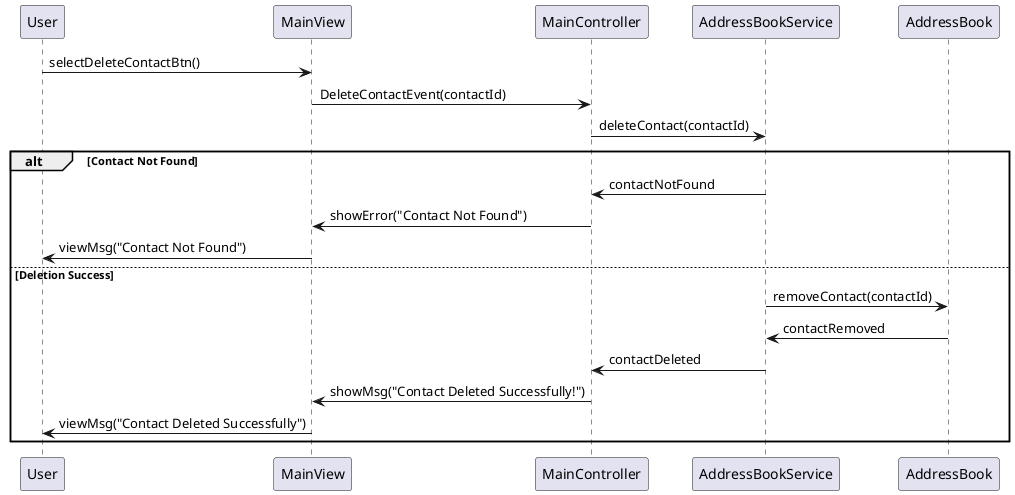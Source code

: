 @startuml

User -> MainView: selectDeleteContactBtn()
MainView -> MainController: DeleteContactEvent(contactId)
MainController -> AddressBookService: deleteContact(contactId)

alt Contact Not Found
  AddressBookService -> MainController: contactNotFound
  MainController -> MainView: showError("Contact Not Found")
  MainView -> User: viewMsg("Contact Not Found")
else Deletion Success
  AddressBookService -> AddressBook: removeContact(contactId)
  AddressBook -> AddressBookService: contactRemoved
  AddressBookService -> MainController: contactDeleted
  MainController -> MainView: showMsg("Contact Deleted Successfully!")
  MainView -> User: viewMsg("Contact Deleted Successfully")
end

@enduml
